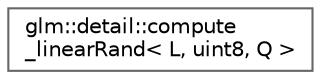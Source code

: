digraph "Graphical Class Hierarchy"
{
 // LATEX_PDF_SIZE
  bgcolor="transparent";
  edge [fontname=Helvetica,fontsize=10,labelfontname=Helvetica,labelfontsize=10];
  node [fontname=Helvetica,fontsize=10,shape=box,height=0.2,width=0.4];
  rankdir="LR";
  Node0 [id="Node000000",label="glm::detail::compute\l_linearRand\< L, uint8, Q \>",height=0.2,width=0.4,color="grey40", fillcolor="white", style="filled",URL="$structglm_1_1detail_1_1compute__linear_rand_3_01_l_00_01uint8_00_01_q_01_4.html",tooltip=" "];
}
